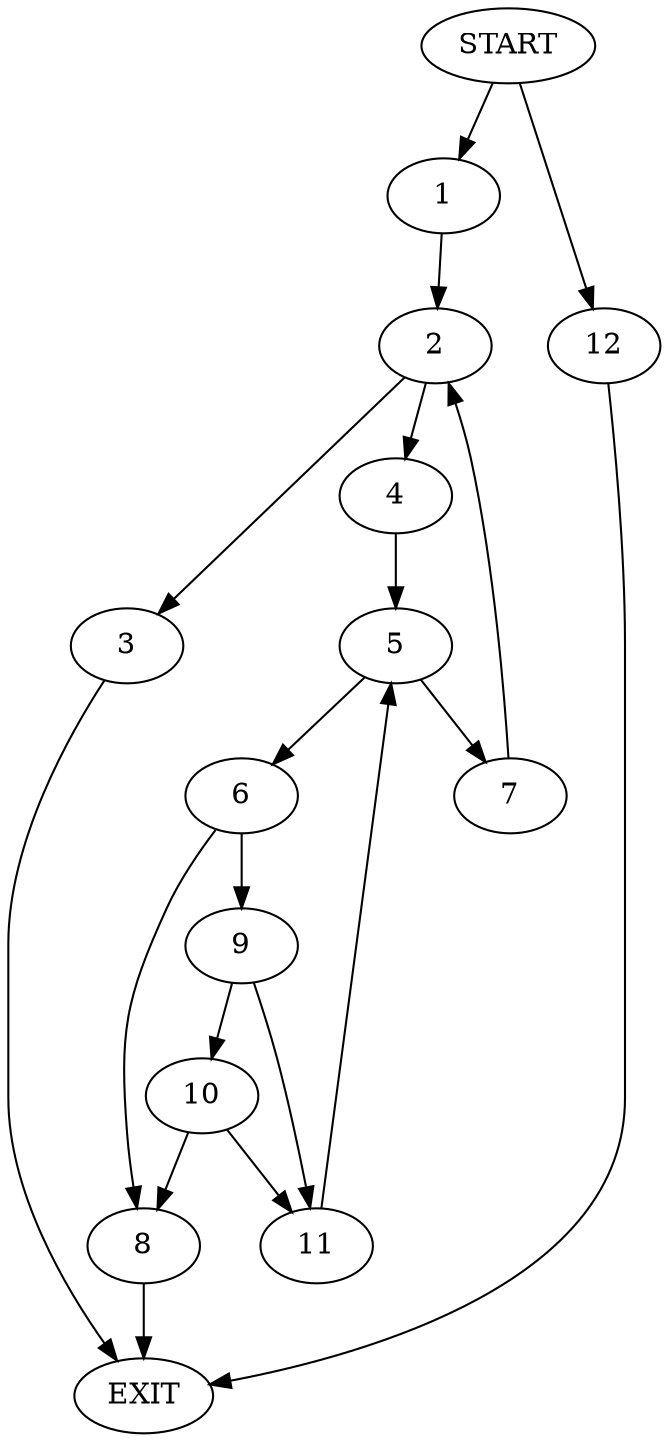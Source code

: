 digraph {
0 [label="START"]
13 [label="EXIT"]
0 -> 1
1 -> 2
2 -> 3
2 -> 4
3 -> 13
4 -> 5
5 -> 6
5 -> 7
6 -> 8
6 -> 9
7 -> 2
9 -> 10
9 -> 11
8 -> 13
10 -> 8
10 -> 11
11 -> 5
0 -> 12
12 -> 13
}
